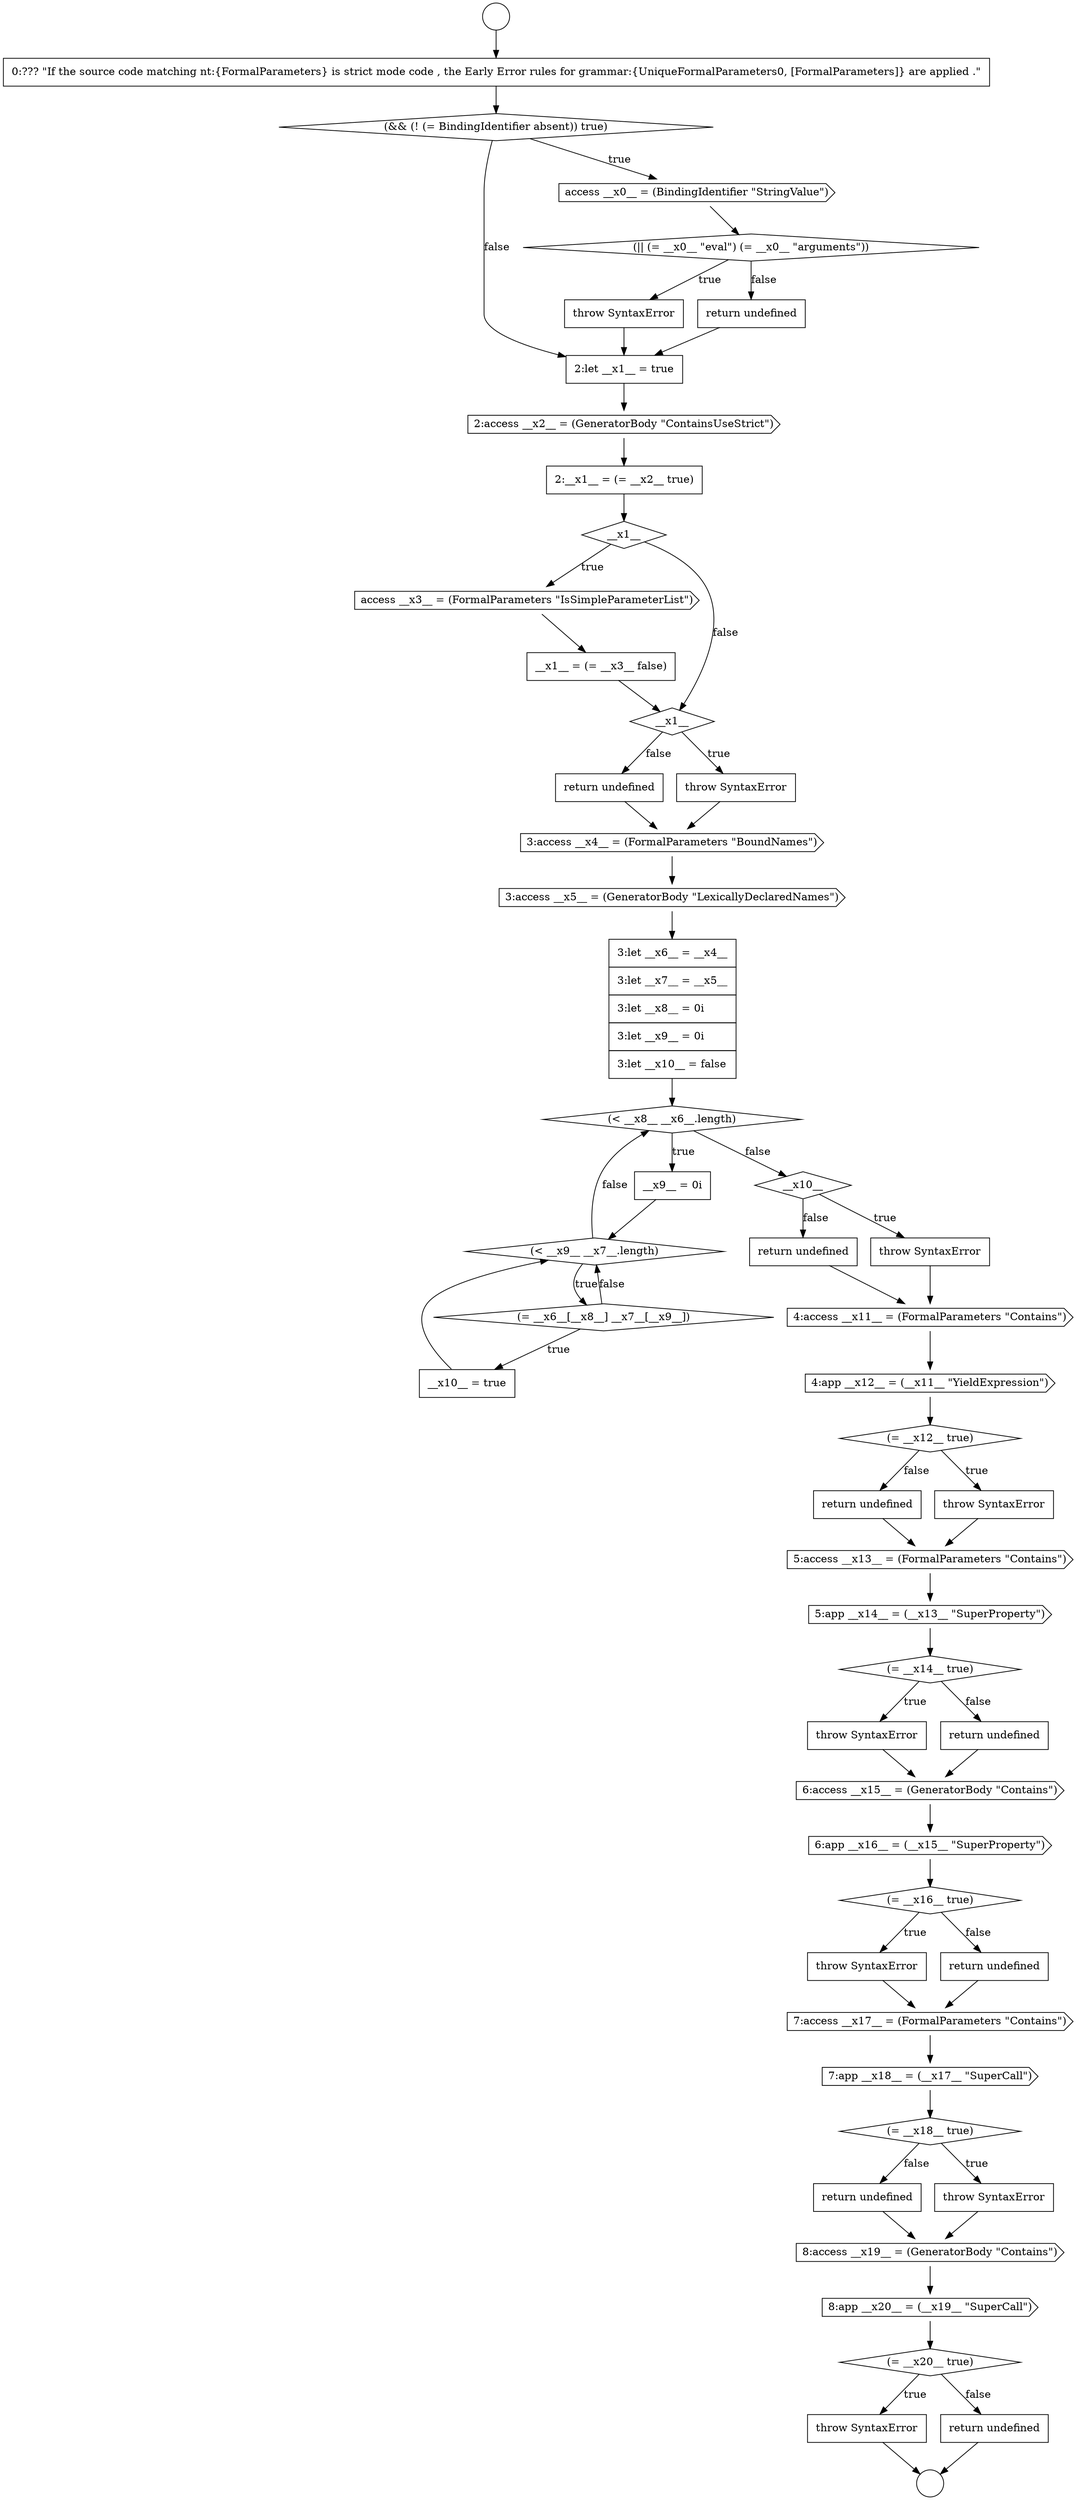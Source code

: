 digraph {
  node20198 [shape=none, margin=0, label=<<font color="black">
    <table border="0" cellborder="1" cellspacing="0" cellpadding="10">
      <tr><td align="left">throw SyntaxError</td></tr>
    </table>
  </font>> color="black" fillcolor="white" style=filled]
  node20171 [shape=none, margin=0, label=<<font color="black">
    <table border="0" cellborder="1" cellspacing="0" cellpadding="10">
      <tr><td align="left">__x10__ = true</td></tr>
    </table>
  </font>> color="black" fillcolor="white" style=filled]
  node20183 [shape=none, margin=0, label=<<font color="black">
    <table border="0" cellborder="1" cellspacing="0" cellpadding="10">
      <tr><td align="left">throw SyntaxError</td></tr>
    </table>
  </font>> color="black" fillcolor="white" style=filled]
  node20179 [shape=none, margin=0, label=<<font color="black">
    <table border="0" cellborder="1" cellspacing="0" cellpadding="10">
      <tr><td align="left">return undefined</td></tr>
    </table>
  </font>> color="black" fillcolor="white" style=filled]
  node20196 [shape=cds, label=<<font color="black">8:app __x20__ = (__x19__ &quot;SuperCall&quot;)</font>> color="black" fillcolor="white" style=filled]
  node20169 [shape=diamond, label=<<font color="black">(&lt; __x9__ __x7__.length)</font>> color="black" fillcolor="white" style=filled]
  node20178 [shape=none, margin=0, label=<<font color="black">
    <table border="0" cellborder="1" cellspacing="0" cellpadding="10">
      <tr><td align="left">throw SyntaxError</td></tr>
    </table>
  </font>> color="black" fillcolor="white" style=filled]
  node20163 [shape=none, margin=0, label=<<font color="black">
    <table border="0" cellborder="1" cellspacing="0" cellpadding="10">
      <tr><td align="left">return undefined</td></tr>
    </table>
  </font>> color="black" fillcolor="white" style=filled]
  node20170 [shape=diamond, label=<<font color="black">(= __x6__[__x8__] __x7__[__x9__])</font>> color="black" fillcolor="white" style=filled]
  node20155 [shape=none, margin=0, label=<<font color="black">
    <table border="0" cellborder="1" cellspacing="0" cellpadding="10">
      <tr><td align="left">2:let __x1__ = true</td></tr>
    </table>
  </font>> color="black" fillcolor="white" style=filled]
  node20194 [shape=none, margin=0, label=<<font color="black">
    <table border="0" cellborder="1" cellspacing="0" cellpadding="10">
      <tr><td align="left">return undefined</td></tr>
    </table>
  </font>> color="black" fillcolor="white" style=filled]
  node20162 [shape=none, margin=0, label=<<font color="black">
    <table border="0" cellborder="1" cellspacing="0" cellpadding="10">
      <tr><td align="left">throw SyntaxError</td></tr>
    </table>
  </font>> color="black" fillcolor="white" style=filled]
  node20168 [shape=none, margin=0, label=<<font color="black">
    <table border="0" cellborder="1" cellspacing="0" cellpadding="10">
      <tr><td align="left">__x9__ = 0i</td></tr>
    </table>
  </font>> color="black" fillcolor="white" style=filled]
  node20166 [shape=none, margin=0, label=<<font color="black">
    <table border="0" cellborder="1" cellspacing="0" cellpadding="10">
      <tr><td align="left">3:let __x6__ = __x4__</td></tr>
      <tr><td align="left">3:let __x7__ = __x5__</td></tr>
      <tr><td align="left">3:let __x8__ = 0i</td></tr>
      <tr><td align="left">3:let __x9__ = 0i</td></tr>
      <tr><td align="left">3:let __x10__ = false</td></tr>
    </table>
  </font>> color="black" fillcolor="white" style=filled]
  node20177 [shape=diamond, label=<<font color="black">(= __x12__ true)</font>> color="black" fillcolor="white" style=filled]
  node20191 [shape=cds, label=<<font color="black">7:app __x18__ = (__x17__ &quot;SuperCall&quot;)</font>> color="black" fillcolor="white" style=filled]
  node20149 [shape=none, margin=0, label=<<font color="black">
    <table border="0" cellborder="1" cellspacing="0" cellpadding="10">
      <tr><td align="left">0:??? &quot;If the source code matching nt:{FormalParameters} is strict mode code , the Early Error rules for grammar:{UniqueFormalParameters0, [FormalParameters]} are applied .&quot;</td></tr>
    </table>
  </font>> color="black" fillcolor="white" style=filled]
  node20159 [shape=cds, label=<<font color="black">access __x3__ = (FormalParameters &quot;IsSimpleParameterList&quot;)</font>> color="black" fillcolor="white" style=filled]
  node20181 [shape=cds, label=<<font color="black">5:app __x14__ = (__x13__ &quot;SuperProperty&quot;)</font>> color="black" fillcolor="white" style=filled]
  node20174 [shape=none, margin=0, label=<<font color="black">
    <table border="0" cellborder="1" cellspacing="0" cellpadding="10">
      <tr><td align="left">return undefined</td></tr>
    </table>
  </font>> color="black" fillcolor="white" style=filled]
  node20156 [shape=cds, label=<<font color="black">2:access __x2__ = (GeneratorBody &quot;ContainsUseStrict&quot;)</font>> color="black" fillcolor="white" style=filled]
  node20157 [shape=none, margin=0, label=<<font color="black">
    <table border="0" cellborder="1" cellspacing="0" cellpadding="10">
      <tr><td align="left">2:__x1__ = (= __x2__ true)</td></tr>
    </table>
  </font>> color="black" fillcolor="white" style=filled]
  node20193 [shape=none, margin=0, label=<<font color="black">
    <table border="0" cellborder="1" cellspacing="0" cellpadding="10">
      <tr><td align="left">throw SyntaxError</td></tr>
    </table>
  </font>> color="black" fillcolor="white" style=filled]
  node20152 [shape=diamond, label=<<font color="black">(|| (= __x0__ &quot;eval&quot;) (= __x0__ &quot;arguments&quot;))</font>> color="black" fillcolor="white" style=filled]
  node20188 [shape=none, margin=0, label=<<font color="black">
    <table border="0" cellborder="1" cellspacing="0" cellpadding="10">
      <tr><td align="left">throw SyntaxError</td></tr>
    </table>
  </font>> color="black" fillcolor="white" style=filled]
  node20189 [shape=none, margin=0, label=<<font color="black">
    <table border="0" cellborder="1" cellspacing="0" cellpadding="10">
      <tr><td align="left">return undefined</td></tr>
    </table>
  </font>> color="black" fillcolor="white" style=filled]
  node20161 [shape=diamond, label=<<font color="black">__x1__</font>> color="black" fillcolor="white" style=filled]
  node20197 [shape=diamond, label=<<font color="black">(= __x20__ true)</font>> color="black" fillcolor="white" style=filled]
  node20184 [shape=none, margin=0, label=<<font color="black">
    <table border="0" cellborder="1" cellspacing="0" cellpadding="10">
      <tr><td align="left">return undefined</td></tr>
    </table>
  </font>> color="black" fillcolor="white" style=filled]
  node20148 [shape=circle label=" " color="black" fillcolor="white" style=filled]
  node20175 [shape=cds, label=<<font color="black">4:access __x11__ = (FormalParameters &quot;Contains&quot;)</font>> color="black" fillcolor="white" style=filled]
  node20165 [shape=cds, label=<<font color="black">3:access __x5__ = (GeneratorBody &quot;LexicallyDeclaredNames&quot;)</font>> color="black" fillcolor="white" style=filled]
  node20180 [shape=cds, label=<<font color="black">5:access __x13__ = (FormalParameters &quot;Contains&quot;)</font>> color="black" fillcolor="white" style=filled]
  node20160 [shape=none, margin=0, label=<<font color="black">
    <table border="0" cellborder="1" cellspacing="0" cellpadding="10">
      <tr><td align="left">__x1__ = (= __x3__ false)</td></tr>
    </table>
  </font>> color="black" fillcolor="white" style=filled]
  node20153 [shape=none, margin=0, label=<<font color="black">
    <table border="0" cellborder="1" cellspacing="0" cellpadding="10">
      <tr><td align="left">throw SyntaxError</td></tr>
    </table>
  </font>> color="black" fillcolor="white" style=filled]
  node20172 [shape=diamond, label=<<font color="black">__x10__</font>> color="black" fillcolor="white" style=filled]
  node20192 [shape=diamond, label=<<font color="black">(= __x18__ true)</font>> color="black" fillcolor="white" style=filled]
  node20185 [shape=cds, label=<<font color="black">6:access __x15__ = (GeneratorBody &quot;Contains&quot;)</font>> color="black" fillcolor="white" style=filled]
  node20173 [shape=none, margin=0, label=<<font color="black">
    <table border="0" cellborder="1" cellspacing="0" cellpadding="10">
      <tr><td align="left">throw SyntaxError</td></tr>
    </table>
  </font>> color="black" fillcolor="white" style=filled]
  node20151 [shape=cds, label=<<font color="black">access __x0__ = (BindingIdentifier &quot;StringValue&quot;)</font>> color="black" fillcolor="white" style=filled]
  node20147 [shape=circle label=" " color="black" fillcolor="white" style=filled]
  node20164 [shape=cds, label=<<font color="black">3:access __x4__ = (FormalParameters &quot;BoundNames&quot;)</font>> color="black" fillcolor="white" style=filled]
  node20186 [shape=cds, label=<<font color="black">6:app __x16__ = (__x15__ &quot;SuperProperty&quot;)</font>> color="black" fillcolor="white" style=filled]
  node20176 [shape=cds, label=<<font color="black">4:app __x12__ = (__x11__ &quot;YieldExpression&quot;)</font>> color="black" fillcolor="white" style=filled]
  node20154 [shape=none, margin=0, label=<<font color="black">
    <table border="0" cellborder="1" cellspacing="0" cellpadding="10">
      <tr><td align="left">return undefined</td></tr>
    </table>
  </font>> color="black" fillcolor="white" style=filled]
  node20199 [shape=none, margin=0, label=<<font color="black">
    <table border="0" cellborder="1" cellspacing="0" cellpadding="10">
      <tr><td align="left">return undefined</td></tr>
    </table>
  </font>> color="black" fillcolor="white" style=filled]
  node20167 [shape=diamond, label=<<font color="black">(&lt; __x8__ __x6__.length)</font>> color="black" fillcolor="white" style=filled]
  node20182 [shape=diamond, label=<<font color="black">(= __x14__ true)</font>> color="black" fillcolor="white" style=filled]
  node20195 [shape=cds, label=<<font color="black">8:access __x19__ = (GeneratorBody &quot;Contains&quot;)</font>> color="black" fillcolor="white" style=filled]
  node20150 [shape=diamond, label=<<font color="black">(&amp;&amp; (! (= BindingIdentifier absent)) true)</font>> color="black" fillcolor="white" style=filled]
  node20190 [shape=cds, label=<<font color="black">7:access __x17__ = (FormalParameters &quot;Contains&quot;)</font>> color="black" fillcolor="white" style=filled]
  node20158 [shape=diamond, label=<<font color="black">__x1__</font>> color="black" fillcolor="white" style=filled]
  node20187 [shape=diamond, label=<<font color="black">(= __x16__ true)</font>> color="black" fillcolor="white" style=filled]
  node20196 -> node20197 [ color="black"]
  node20168 -> node20169 [ color="black"]
  node20194 -> node20195 [ color="black"]
  node20154 -> node20155 [ color="black"]
  node20177 -> node20178 [label=<<font color="black">true</font>> color="black"]
  node20177 -> node20179 [label=<<font color="black">false</font>> color="black"]
  node20172 -> node20173 [label=<<font color="black">true</font>> color="black"]
  node20172 -> node20174 [label=<<font color="black">false</font>> color="black"]
  node20158 -> node20159 [label=<<font color="black">true</font>> color="black"]
  node20158 -> node20161 [label=<<font color="black">false</font>> color="black"]
  node20188 -> node20190 [ color="black"]
  node20185 -> node20186 [ color="black"]
  node20199 -> node20148 [ color="black"]
  node20198 -> node20148 [ color="black"]
  node20176 -> node20177 [ color="black"]
  node20161 -> node20162 [label=<<font color="black">true</font>> color="black"]
  node20161 -> node20163 [label=<<font color="black">false</font>> color="black"]
  node20195 -> node20196 [ color="black"]
  node20152 -> node20153 [label=<<font color="black">true</font>> color="black"]
  node20152 -> node20154 [label=<<font color="black">false</font>> color="black"]
  node20155 -> node20156 [ color="black"]
  node20147 -> node20149 [ color="black"]
  node20150 -> node20151 [label=<<font color="black">true</font>> color="black"]
  node20150 -> node20155 [label=<<font color="black">false</font>> color="black"]
  node20153 -> node20155 [ color="black"]
  node20197 -> node20198 [label=<<font color="black">true</font>> color="black"]
  node20197 -> node20199 [label=<<font color="black">false</font>> color="black"]
  node20165 -> node20166 [ color="black"]
  node20164 -> node20165 [ color="black"]
  node20157 -> node20158 [ color="black"]
  node20149 -> node20150 [ color="black"]
  node20179 -> node20180 [ color="black"]
  node20169 -> node20170 [label=<<font color="black">true</font>> color="black"]
  node20169 -> node20167 [label=<<font color="black">false</font>> color="black"]
  node20162 -> node20164 [ color="black"]
  node20156 -> node20157 [ color="black"]
  node20173 -> node20175 [ color="black"]
  node20193 -> node20195 [ color="black"]
  node20170 -> node20171 [label=<<font color="black">true</font>> color="black"]
  node20170 -> node20169 [label=<<font color="black">false</font>> color="black"]
  node20184 -> node20185 [ color="black"]
  node20189 -> node20190 [ color="black"]
  node20192 -> node20193 [label=<<font color="black">true</font>> color="black"]
  node20192 -> node20194 [label=<<font color="black">false</font>> color="black"]
  node20181 -> node20182 [ color="black"]
  node20166 -> node20167 [ color="black"]
  node20187 -> node20188 [label=<<font color="black">true</font>> color="black"]
  node20187 -> node20189 [label=<<font color="black">false</font>> color="black"]
  node20178 -> node20180 [ color="black"]
  node20190 -> node20191 [ color="black"]
  node20171 -> node20169 [ color="black"]
  node20167 -> node20168 [label=<<font color="black">true</font>> color="black"]
  node20167 -> node20172 [label=<<font color="black">false</font>> color="black"]
  node20186 -> node20187 [ color="black"]
  node20163 -> node20164 [ color="black"]
  node20180 -> node20181 [ color="black"]
  node20160 -> node20161 [ color="black"]
  node20191 -> node20192 [ color="black"]
  node20159 -> node20160 [ color="black"]
  node20174 -> node20175 [ color="black"]
  node20175 -> node20176 [ color="black"]
  node20151 -> node20152 [ color="black"]
  node20183 -> node20185 [ color="black"]
  node20182 -> node20183 [label=<<font color="black">true</font>> color="black"]
  node20182 -> node20184 [label=<<font color="black">false</font>> color="black"]
}
